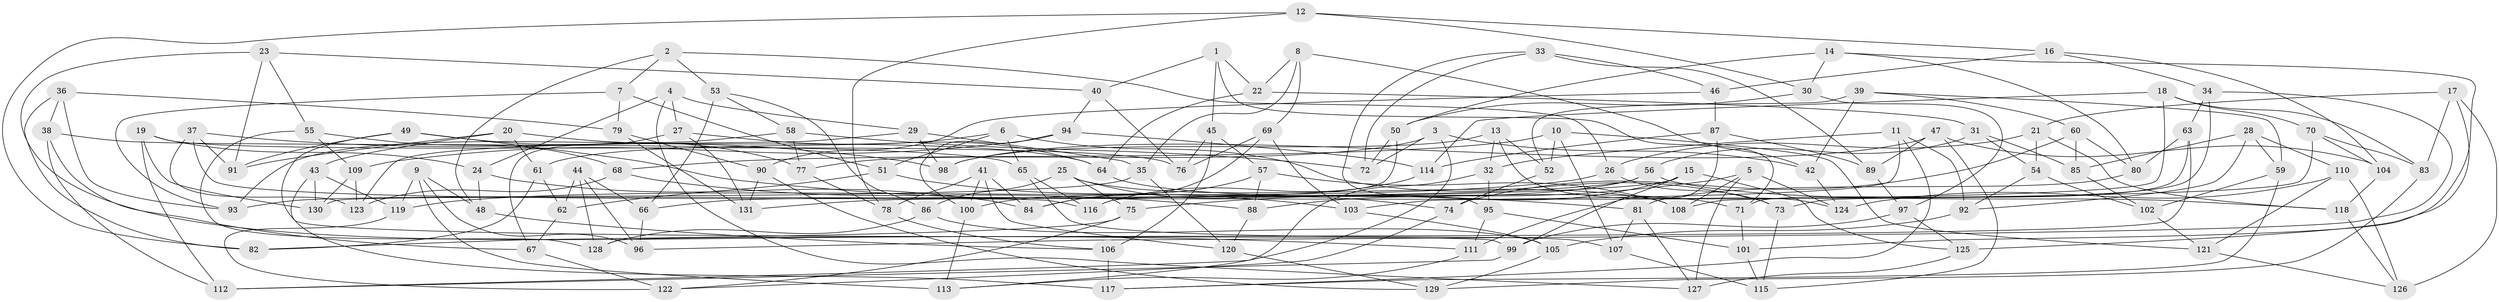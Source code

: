 // Generated by graph-tools (version 1.1) at 2025/16/03/09/25 04:16:18]
// undirected, 131 vertices, 262 edges
graph export_dot {
graph [start="1"]
  node [color=gray90,style=filled];
  1;
  2;
  3;
  4;
  5;
  6;
  7;
  8;
  9;
  10;
  11;
  12;
  13;
  14;
  15;
  16;
  17;
  18;
  19;
  20;
  21;
  22;
  23;
  24;
  25;
  26;
  27;
  28;
  29;
  30;
  31;
  32;
  33;
  34;
  35;
  36;
  37;
  38;
  39;
  40;
  41;
  42;
  43;
  44;
  45;
  46;
  47;
  48;
  49;
  50;
  51;
  52;
  53;
  54;
  55;
  56;
  57;
  58;
  59;
  60;
  61;
  62;
  63;
  64;
  65;
  66;
  67;
  68;
  69;
  70;
  71;
  72;
  73;
  74;
  75;
  76;
  77;
  78;
  79;
  80;
  81;
  82;
  83;
  84;
  85;
  86;
  87;
  88;
  89;
  90;
  91;
  92;
  93;
  94;
  95;
  96;
  97;
  98;
  99;
  100;
  101;
  102;
  103;
  104;
  105;
  106;
  107;
  108;
  109;
  110;
  111;
  112;
  113;
  114;
  115;
  116;
  117;
  118;
  119;
  120;
  121;
  122;
  123;
  124;
  125;
  126;
  127;
  128;
  129;
  130;
  131;
  1 -- 71;
  1 -- 40;
  1 -- 45;
  1 -- 22;
  2 -- 7;
  2 -- 26;
  2 -- 48;
  2 -- 53;
  3 -- 42;
  3 -- 72;
  3 -- 113;
  3 -- 77;
  4 -- 27;
  4 -- 24;
  4 -- 29;
  4 -- 127;
  5 -- 108;
  5 -- 124;
  5 -- 127;
  5 -- 75;
  6 -- 65;
  6 -- 73;
  6 -- 61;
  6 -- 51;
  7 -- 51;
  7 -- 79;
  7 -- 93;
  8 -- 69;
  8 -- 35;
  8 -- 42;
  8 -- 22;
  9 -- 113;
  9 -- 96;
  9 -- 48;
  9 -- 119;
  10 -- 107;
  10 -- 52;
  10 -- 68;
  10 -- 121;
  11 -- 103;
  11 -- 32;
  11 -- 117;
  11 -- 92;
  12 -- 16;
  12 -- 82;
  12 -- 78;
  12 -- 30;
  13 -- 52;
  13 -- 98;
  13 -- 32;
  13 -- 124;
  14 -- 50;
  14 -- 101;
  14 -- 30;
  14 -- 80;
  15 -- 88;
  15 -- 125;
  15 -- 131;
  15 -- 99;
  16 -- 34;
  16 -- 46;
  16 -- 104;
  17 -- 125;
  17 -- 21;
  17 -- 83;
  17 -- 126;
  18 -- 114;
  18 -- 70;
  18 -- 108;
  18 -- 83;
  19 -- 24;
  19 -- 112;
  19 -- 130;
  19 -- 76;
  20 -- 61;
  20 -- 91;
  20 -- 64;
  20 -- 43;
  21 -- 54;
  21 -- 26;
  21 -- 118;
  22 -- 64;
  22 -- 31;
  23 -- 91;
  23 -- 55;
  23 -- 40;
  23 -- 111;
  24 -- 84;
  24 -- 48;
  25 -- 74;
  25 -- 75;
  25 -- 86;
  25 -- 108;
  26 -- 73;
  26 -- 119;
  27 -- 64;
  27 -- 131;
  27 -- 67;
  28 -- 110;
  28 -- 85;
  28 -- 92;
  28 -- 59;
  29 -- 35;
  29 -- 123;
  29 -- 98;
  30 -- 50;
  30 -- 97;
  31 -- 85;
  31 -- 54;
  31 -- 56;
  32 -- 112;
  32 -- 95;
  33 -- 95;
  33 -- 72;
  33 -- 46;
  33 -- 89;
  34 -- 73;
  34 -- 96;
  34 -- 63;
  35 -- 120;
  35 -- 93;
  36 -- 93;
  36 -- 38;
  36 -- 82;
  36 -- 79;
  37 -- 91;
  37 -- 123;
  37 -- 116;
  37 -- 98;
  38 -- 65;
  38 -- 67;
  38 -- 112;
  39 -- 60;
  39 -- 42;
  39 -- 52;
  39 -- 59;
  40 -- 94;
  40 -- 76;
  41 -- 84;
  41 -- 120;
  41 -- 78;
  41 -- 100;
  42 -- 124;
  43 -- 130;
  43 -- 119;
  43 -- 117;
  44 -- 62;
  44 -- 66;
  44 -- 128;
  44 -- 96;
  45 -- 106;
  45 -- 57;
  45 -- 76;
  46 -- 87;
  46 -- 90;
  47 -- 89;
  47 -- 98;
  47 -- 104;
  47 -- 115;
  48 -- 106;
  49 -- 77;
  49 -- 99;
  49 -- 81;
  49 -- 91;
  50 -- 116;
  50 -- 72;
  51 -- 62;
  51 -- 103;
  52 -- 74;
  53 -- 66;
  53 -- 58;
  53 -- 86;
  54 -- 92;
  54 -- 102;
  55 -- 109;
  55 -- 128;
  55 -- 68;
  56 -- 66;
  56 -- 100;
  56 -- 118;
  57 -- 108;
  57 -- 84;
  57 -- 88;
  58 -- 93;
  58 -- 72;
  58 -- 77;
  59 -- 102;
  59 -- 117;
  60 -- 74;
  60 -- 80;
  60 -- 85;
  61 -- 82;
  61 -- 62;
  62 -- 67;
  63 -- 80;
  63 -- 71;
  63 -- 128;
  64 -- 71;
  65 -- 116;
  65 -- 107;
  66 -- 96;
  67 -- 122;
  68 -- 88;
  68 -- 123;
  69 -- 103;
  69 -- 84;
  69 -- 76;
  70 -- 130;
  70 -- 104;
  70 -- 83;
  71 -- 101;
  73 -- 115;
  74 -- 122;
  75 -- 122;
  75 -- 82;
  77 -- 78;
  78 -- 106;
  79 -- 90;
  79 -- 131;
  80 -- 81;
  81 -- 127;
  81 -- 107;
  83 -- 129;
  85 -- 102;
  86 -- 105;
  86 -- 128;
  87 -- 114;
  87 -- 89;
  87 -- 111;
  88 -- 120;
  89 -- 97;
  90 -- 129;
  90 -- 131;
  92 -- 105;
  94 -- 100;
  94 -- 114;
  94 -- 109;
  95 -- 101;
  95 -- 111;
  97 -- 125;
  97 -- 99;
  99 -- 112;
  100 -- 113;
  101 -- 115;
  102 -- 121;
  103 -- 105;
  104 -- 118;
  105 -- 129;
  106 -- 117;
  107 -- 115;
  109 -- 123;
  109 -- 130;
  110 -- 121;
  110 -- 124;
  110 -- 126;
  111 -- 113;
  114 -- 116;
  118 -- 126;
  119 -- 122;
  120 -- 129;
  121 -- 126;
  125 -- 127;
}
